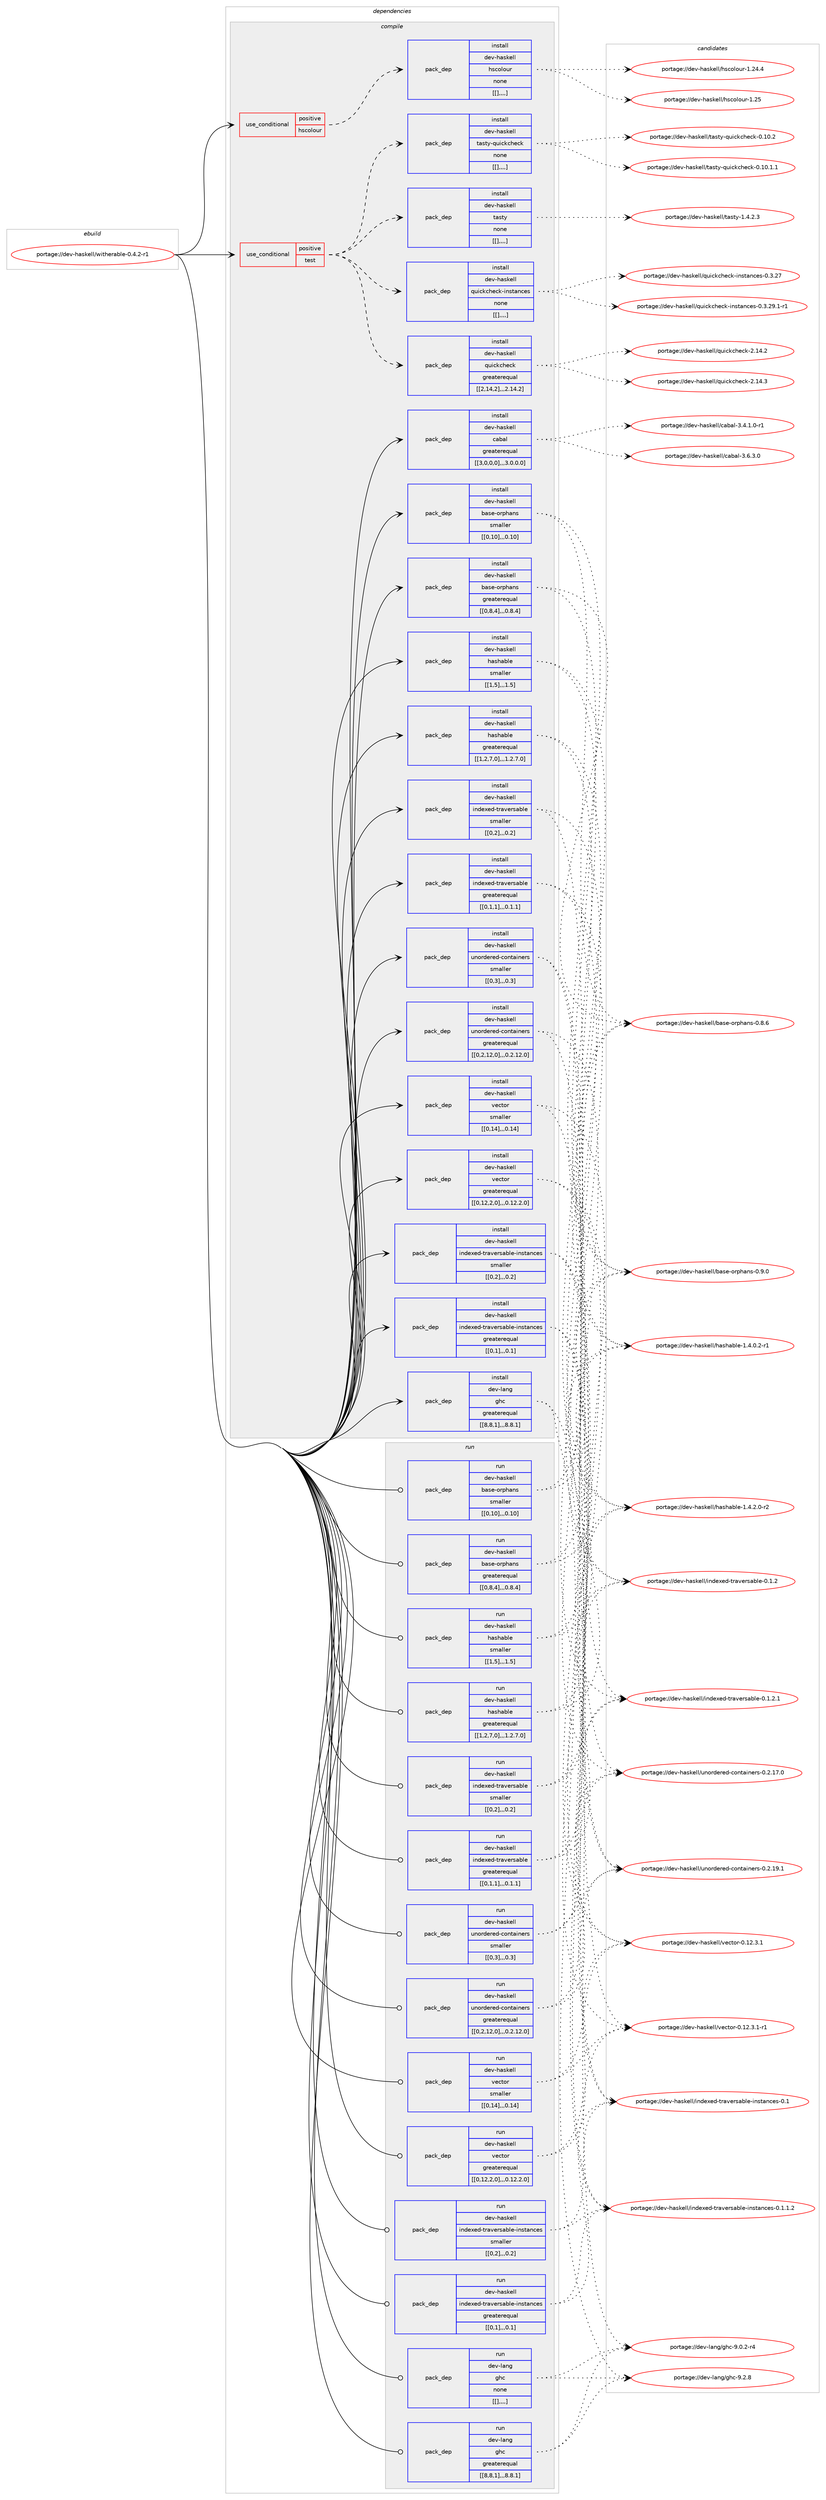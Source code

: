 digraph prolog {

# *************
# Graph options
# *************

newrank=true;
concentrate=true;
compound=true;
graph [rankdir=LR,fontname=Helvetica,fontsize=10,ranksep=1.5];#, ranksep=2.5, nodesep=0.2];
edge  [arrowhead=vee];
node  [fontname=Helvetica,fontsize=10];

# **********
# The ebuild
# **********

subgraph cluster_leftcol {
color=gray;
label=<<i>ebuild</i>>;
id [label="portage://dev-haskell/witherable-0.4.2-r1", color=red, width=4, href="../dev-haskell/witherable-0.4.2-r1.svg"];
}

# ****************
# The dependencies
# ****************

subgraph cluster_midcol {
color=gray;
label=<<i>dependencies</i>>;
subgraph cluster_compile {
fillcolor="#eeeeee";
style=filled;
label=<<i>compile</i>>;
subgraph cond21719 {
dependency91662 [label=<<TABLE BORDER="0" CELLBORDER="1" CELLSPACING="0" CELLPADDING="4"><TR><TD ROWSPAN="3" CELLPADDING="10">use_conditional</TD></TR><TR><TD>positive</TD></TR><TR><TD>hscolour</TD></TR></TABLE>>, shape=none, color=red];
subgraph pack68895 {
dependency91663 [label=<<TABLE BORDER="0" CELLBORDER="1" CELLSPACING="0" CELLPADDING="4" WIDTH="220"><TR><TD ROWSPAN="6" CELLPADDING="30">pack_dep</TD></TR><TR><TD WIDTH="110">install</TD></TR><TR><TD>dev-haskell</TD></TR><TR><TD>hscolour</TD></TR><TR><TD>none</TD></TR><TR><TD>[[],,,,]</TD></TR></TABLE>>, shape=none, color=blue];
}
dependency91662:e -> dependency91663:w [weight=20,style="dashed",arrowhead="vee"];
}
id:e -> dependency91662:w [weight=20,style="solid",arrowhead="vee"];
subgraph cond21720 {
dependency91664 [label=<<TABLE BORDER="0" CELLBORDER="1" CELLSPACING="0" CELLPADDING="4"><TR><TD ROWSPAN="3" CELLPADDING="10">use_conditional</TD></TR><TR><TD>positive</TD></TR><TR><TD>test</TD></TR></TABLE>>, shape=none, color=red];
subgraph pack68896 {
dependency91665 [label=<<TABLE BORDER="0" CELLBORDER="1" CELLSPACING="0" CELLPADDING="4" WIDTH="220"><TR><TD ROWSPAN="6" CELLPADDING="30">pack_dep</TD></TR><TR><TD WIDTH="110">install</TD></TR><TR><TD>dev-haskell</TD></TR><TR><TD>quickcheck</TD></TR><TR><TD>greaterequal</TD></TR><TR><TD>[[2,14,2],,,2.14.2]</TD></TR></TABLE>>, shape=none, color=blue];
}
dependency91664:e -> dependency91665:w [weight=20,style="dashed",arrowhead="vee"];
subgraph pack68897 {
dependency91666 [label=<<TABLE BORDER="0" CELLBORDER="1" CELLSPACING="0" CELLPADDING="4" WIDTH="220"><TR><TD ROWSPAN="6" CELLPADDING="30">pack_dep</TD></TR><TR><TD WIDTH="110">install</TD></TR><TR><TD>dev-haskell</TD></TR><TR><TD>quickcheck-instances</TD></TR><TR><TD>none</TD></TR><TR><TD>[[],,,,]</TD></TR></TABLE>>, shape=none, color=blue];
}
dependency91664:e -> dependency91666:w [weight=20,style="dashed",arrowhead="vee"];
subgraph pack68898 {
dependency91667 [label=<<TABLE BORDER="0" CELLBORDER="1" CELLSPACING="0" CELLPADDING="4" WIDTH="220"><TR><TD ROWSPAN="6" CELLPADDING="30">pack_dep</TD></TR><TR><TD WIDTH="110">install</TD></TR><TR><TD>dev-haskell</TD></TR><TR><TD>tasty</TD></TR><TR><TD>none</TD></TR><TR><TD>[[],,,,]</TD></TR></TABLE>>, shape=none, color=blue];
}
dependency91664:e -> dependency91667:w [weight=20,style="dashed",arrowhead="vee"];
subgraph pack68899 {
dependency91668 [label=<<TABLE BORDER="0" CELLBORDER="1" CELLSPACING="0" CELLPADDING="4" WIDTH="220"><TR><TD ROWSPAN="6" CELLPADDING="30">pack_dep</TD></TR><TR><TD WIDTH="110">install</TD></TR><TR><TD>dev-haskell</TD></TR><TR><TD>tasty-quickcheck</TD></TR><TR><TD>none</TD></TR><TR><TD>[[],,,,]</TD></TR></TABLE>>, shape=none, color=blue];
}
dependency91664:e -> dependency91668:w [weight=20,style="dashed",arrowhead="vee"];
}
id:e -> dependency91664:w [weight=20,style="solid",arrowhead="vee"];
subgraph pack68900 {
dependency91669 [label=<<TABLE BORDER="0" CELLBORDER="1" CELLSPACING="0" CELLPADDING="4" WIDTH="220"><TR><TD ROWSPAN="6" CELLPADDING="30">pack_dep</TD></TR><TR><TD WIDTH="110">install</TD></TR><TR><TD>dev-haskell</TD></TR><TR><TD>base-orphans</TD></TR><TR><TD>greaterequal</TD></TR><TR><TD>[[0,8,4],,,0.8.4]</TD></TR></TABLE>>, shape=none, color=blue];
}
id:e -> dependency91669:w [weight=20,style="solid",arrowhead="vee"];
subgraph pack68901 {
dependency91670 [label=<<TABLE BORDER="0" CELLBORDER="1" CELLSPACING="0" CELLPADDING="4" WIDTH="220"><TR><TD ROWSPAN="6" CELLPADDING="30">pack_dep</TD></TR><TR><TD WIDTH="110">install</TD></TR><TR><TD>dev-haskell</TD></TR><TR><TD>base-orphans</TD></TR><TR><TD>smaller</TD></TR><TR><TD>[[0,10],,,0.10]</TD></TR></TABLE>>, shape=none, color=blue];
}
id:e -> dependency91670:w [weight=20,style="solid",arrowhead="vee"];
subgraph pack68902 {
dependency91671 [label=<<TABLE BORDER="0" CELLBORDER="1" CELLSPACING="0" CELLPADDING="4" WIDTH="220"><TR><TD ROWSPAN="6" CELLPADDING="30">pack_dep</TD></TR><TR><TD WIDTH="110">install</TD></TR><TR><TD>dev-haskell</TD></TR><TR><TD>cabal</TD></TR><TR><TD>greaterequal</TD></TR><TR><TD>[[3,0,0,0],,,3.0.0.0]</TD></TR></TABLE>>, shape=none, color=blue];
}
id:e -> dependency91671:w [weight=20,style="solid",arrowhead="vee"];
subgraph pack68903 {
dependency91672 [label=<<TABLE BORDER="0" CELLBORDER="1" CELLSPACING="0" CELLPADDING="4" WIDTH="220"><TR><TD ROWSPAN="6" CELLPADDING="30">pack_dep</TD></TR><TR><TD WIDTH="110">install</TD></TR><TR><TD>dev-haskell</TD></TR><TR><TD>hashable</TD></TR><TR><TD>greaterequal</TD></TR><TR><TD>[[1,2,7,0],,,1.2.7.0]</TD></TR></TABLE>>, shape=none, color=blue];
}
id:e -> dependency91672:w [weight=20,style="solid",arrowhead="vee"];
subgraph pack68904 {
dependency91673 [label=<<TABLE BORDER="0" CELLBORDER="1" CELLSPACING="0" CELLPADDING="4" WIDTH="220"><TR><TD ROWSPAN="6" CELLPADDING="30">pack_dep</TD></TR><TR><TD WIDTH="110">install</TD></TR><TR><TD>dev-haskell</TD></TR><TR><TD>hashable</TD></TR><TR><TD>smaller</TD></TR><TR><TD>[[1,5],,,1.5]</TD></TR></TABLE>>, shape=none, color=blue];
}
id:e -> dependency91673:w [weight=20,style="solid",arrowhead="vee"];
subgraph pack68905 {
dependency91674 [label=<<TABLE BORDER="0" CELLBORDER="1" CELLSPACING="0" CELLPADDING="4" WIDTH="220"><TR><TD ROWSPAN="6" CELLPADDING="30">pack_dep</TD></TR><TR><TD WIDTH="110">install</TD></TR><TR><TD>dev-haskell</TD></TR><TR><TD>indexed-traversable</TD></TR><TR><TD>greaterequal</TD></TR><TR><TD>[[0,1,1],,,0.1.1]</TD></TR></TABLE>>, shape=none, color=blue];
}
id:e -> dependency91674:w [weight=20,style="solid",arrowhead="vee"];
subgraph pack68906 {
dependency91675 [label=<<TABLE BORDER="0" CELLBORDER="1" CELLSPACING="0" CELLPADDING="4" WIDTH="220"><TR><TD ROWSPAN="6" CELLPADDING="30">pack_dep</TD></TR><TR><TD WIDTH="110">install</TD></TR><TR><TD>dev-haskell</TD></TR><TR><TD>indexed-traversable</TD></TR><TR><TD>smaller</TD></TR><TR><TD>[[0,2],,,0.2]</TD></TR></TABLE>>, shape=none, color=blue];
}
id:e -> dependency91675:w [weight=20,style="solid",arrowhead="vee"];
subgraph pack68907 {
dependency91676 [label=<<TABLE BORDER="0" CELLBORDER="1" CELLSPACING="0" CELLPADDING="4" WIDTH="220"><TR><TD ROWSPAN="6" CELLPADDING="30">pack_dep</TD></TR><TR><TD WIDTH="110">install</TD></TR><TR><TD>dev-haskell</TD></TR><TR><TD>indexed-traversable-instances</TD></TR><TR><TD>greaterequal</TD></TR><TR><TD>[[0,1],,,0.1]</TD></TR></TABLE>>, shape=none, color=blue];
}
id:e -> dependency91676:w [weight=20,style="solid",arrowhead="vee"];
subgraph pack68908 {
dependency91677 [label=<<TABLE BORDER="0" CELLBORDER="1" CELLSPACING="0" CELLPADDING="4" WIDTH="220"><TR><TD ROWSPAN="6" CELLPADDING="30">pack_dep</TD></TR><TR><TD WIDTH="110">install</TD></TR><TR><TD>dev-haskell</TD></TR><TR><TD>indexed-traversable-instances</TD></TR><TR><TD>smaller</TD></TR><TR><TD>[[0,2],,,0.2]</TD></TR></TABLE>>, shape=none, color=blue];
}
id:e -> dependency91677:w [weight=20,style="solid",arrowhead="vee"];
subgraph pack68909 {
dependency91678 [label=<<TABLE BORDER="0" CELLBORDER="1" CELLSPACING="0" CELLPADDING="4" WIDTH="220"><TR><TD ROWSPAN="6" CELLPADDING="30">pack_dep</TD></TR><TR><TD WIDTH="110">install</TD></TR><TR><TD>dev-haskell</TD></TR><TR><TD>unordered-containers</TD></TR><TR><TD>greaterequal</TD></TR><TR><TD>[[0,2,12,0],,,0.2.12.0]</TD></TR></TABLE>>, shape=none, color=blue];
}
id:e -> dependency91678:w [weight=20,style="solid",arrowhead="vee"];
subgraph pack68910 {
dependency91679 [label=<<TABLE BORDER="0" CELLBORDER="1" CELLSPACING="0" CELLPADDING="4" WIDTH="220"><TR><TD ROWSPAN="6" CELLPADDING="30">pack_dep</TD></TR><TR><TD WIDTH="110">install</TD></TR><TR><TD>dev-haskell</TD></TR><TR><TD>unordered-containers</TD></TR><TR><TD>smaller</TD></TR><TR><TD>[[0,3],,,0.3]</TD></TR></TABLE>>, shape=none, color=blue];
}
id:e -> dependency91679:w [weight=20,style="solid",arrowhead="vee"];
subgraph pack68911 {
dependency91680 [label=<<TABLE BORDER="0" CELLBORDER="1" CELLSPACING="0" CELLPADDING="4" WIDTH="220"><TR><TD ROWSPAN="6" CELLPADDING="30">pack_dep</TD></TR><TR><TD WIDTH="110">install</TD></TR><TR><TD>dev-haskell</TD></TR><TR><TD>vector</TD></TR><TR><TD>greaterequal</TD></TR><TR><TD>[[0,12,2,0],,,0.12.2.0]</TD></TR></TABLE>>, shape=none, color=blue];
}
id:e -> dependency91680:w [weight=20,style="solid",arrowhead="vee"];
subgraph pack68912 {
dependency91681 [label=<<TABLE BORDER="0" CELLBORDER="1" CELLSPACING="0" CELLPADDING="4" WIDTH="220"><TR><TD ROWSPAN="6" CELLPADDING="30">pack_dep</TD></TR><TR><TD WIDTH="110">install</TD></TR><TR><TD>dev-haskell</TD></TR><TR><TD>vector</TD></TR><TR><TD>smaller</TD></TR><TR><TD>[[0,14],,,0.14]</TD></TR></TABLE>>, shape=none, color=blue];
}
id:e -> dependency91681:w [weight=20,style="solid",arrowhead="vee"];
subgraph pack68913 {
dependency91682 [label=<<TABLE BORDER="0" CELLBORDER="1" CELLSPACING="0" CELLPADDING="4" WIDTH="220"><TR><TD ROWSPAN="6" CELLPADDING="30">pack_dep</TD></TR><TR><TD WIDTH="110">install</TD></TR><TR><TD>dev-lang</TD></TR><TR><TD>ghc</TD></TR><TR><TD>greaterequal</TD></TR><TR><TD>[[8,8,1],,,8.8.1]</TD></TR></TABLE>>, shape=none, color=blue];
}
id:e -> dependency91682:w [weight=20,style="solid",arrowhead="vee"];
}
subgraph cluster_compileandrun {
fillcolor="#eeeeee";
style=filled;
label=<<i>compile and run</i>>;
}
subgraph cluster_run {
fillcolor="#eeeeee";
style=filled;
label=<<i>run</i>>;
subgraph pack68914 {
dependency91683 [label=<<TABLE BORDER="0" CELLBORDER="1" CELLSPACING="0" CELLPADDING="4" WIDTH="220"><TR><TD ROWSPAN="6" CELLPADDING="30">pack_dep</TD></TR><TR><TD WIDTH="110">run</TD></TR><TR><TD>dev-haskell</TD></TR><TR><TD>base-orphans</TD></TR><TR><TD>greaterequal</TD></TR><TR><TD>[[0,8,4],,,0.8.4]</TD></TR></TABLE>>, shape=none, color=blue];
}
id:e -> dependency91683:w [weight=20,style="solid",arrowhead="odot"];
subgraph pack68915 {
dependency91684 [label=<<TABLE BORDER="0" CELLBORDER="1" CELLSPACING="0" CELLPADDING="4" WIDTH="220"><TR><TD ROWSPAN="6" CELLPADDING="30">pack_dep</TD></TR><TR><TD WIDTH="110">run</TD></TR><TR><TD>dev-haskell</TD></TR><TR><TD>base-orphans</TD></TR><TR><TD>smaller</TD></TR><TR><TD>[[0,10],,,0.10]</TD></TR></TABLE>>, shape=none, color=blue];
}
id:e -> dependency91684:w [weight=20,style="solid",arrowhead="odot"];
subgraph pack68916 {
dependency91685 [label=<<TABLE BORDER="0" CELLBORDER="1" CELLSPACING="0" CELLPADDING="4" WIDTH="220"><TR><TD ROWSPAN="6" CELLPADDING="30">pack_dep</TD></TR><TR><TD WIDTH="110">run</TD></TR><TR><TD>dev-haskell</TD></TR><TR><TD>hashable</TD></TR><TR><TD>greaterequal</TD></TR><TR><TD>[[1,2,7,0],,,1.2.7.0]</TD></TR></TABLE>>, shape=none, color=blue];
}
id:e -> dependency91685:w [weight=20,style="solid",arrowhead="odot"];
subgraph pack68917 {
dependency91686 [label=<<TABLE BORDER="0" CELLBORDER="1" CELLSPACING="0" CELLPADDING="4" WIDTH="220"><TR><TD ROWSPAN="6" CELLPADDING="30">pack_dep</TD></TR><TR><TD WIDTH="110">run</TD></TR><TR><TD>dev-haskell</TD></TR><TR><TD>hashable</TD></TR><TR><TD>smaller</TD></TR><TR><TD>[[1,5],,,1.5]</TD></TR></TABLE>>, shape=none, color=blue];
}
id:e -> dependency91686:w [weight=20,style="solid",arrowhead="odot"];
subgraph pack68918 {
dependency91687 [label=<<TABLE BORDER="0" CELLBORDER="1" CELLSPACING="0" CELLPADDING="4" WIDTH="220"><TR><TD ROWSPAN="6" CELLPADDING="30">pack_dep</TD></TR><TR><TD WIDTH="110">run</TD></TR><TR><TD>dev-haskell</TD></TR><TR><TD>indexed-traversable</TD></TR><TR><TD>greaterequal</TD></TR><TR><TD>[[0,1,1],,,0.1.1]</TD></TR></TABLE>>, shape=none, color=blue];
}
id:e -> dependency91687:w [weight=20,style="solid",arrowhead="odot"];
subgraph pack68919 {
dependency91688 [label=<<TABLE BORDER="0" CELLBORDER="1" CELLSPACING="0" CELLPADDING="4" WIDTH="220"><TR><TD ROWSPAN="6" CELLPADDING="30">pack_dep</TD></TR><TR><TD WIDTH="110">run</TD></TR><TR><TD>dev-haskell</TD></TR><TR><TD>indexed-traversable</TD></TR><TR><TD>smaller</TD></TR><TR><TD>[[0,2],,,0.2]</TD></TR></TABLE>>, shape=none, color=blue];
}
id:e -> dependency91688:w [weight=20,style="solid",arrowhead="odot"];
subgraph pack68920 {
dependency91689 [label=<<TABLE BORDER="0" CELLBORDER="1" CELLSPACING="0" CELLPADDING="4" WIDTH="220"><TR><TD ROWSPAN="6" CELLPADDING="30">pack_dep</TD></TR><TR><TD WIDTH="110">run</TD></TR><TR><TD>dev-haskell</TD></TR><TR><TD>indexed-traversable-instances</TD></TR><TR><TD>greaterequal</TD></TR><TR><TD>[[0,1],,,0.1]</TD></TR></TABLE>>, shape=none, color=blue];
}
id:e -> dependency91689:w [weight=20,style="solid",arrowhead="odot"];
subgraph pack68921 {
dependency91690 [label=<<TABLE BORDER="0" CELLBORDER="1" CELLSPACING="0" CELLPADDING="4" WIDTH="220"><TR><TD ROWSPAN="6" CELLPADDING="30">pack_dep</TD></TR><TR><TD WIDTH="110">run</TD></TR><TR><TD>dev-haskell</TD></TR><TR><TD>indexed-traversable-instances</TD></TR><TR><TD>smaller</TD></TR><TR><TD>[[0,2],,,0.2]</TD></TR></TABLE>>, shape=none, color=blue];
}
id:e -> dependency91690:w [weight=20,style="solid",arrowhead="odot"];
subgraph pack68922 {
dependency91691 [label=<<TABLE BORDER="0" CELLBORDER="1" CELLSPACING="0" CELLPADDING="4" WIDTH="220"><TR><TD ROWSPAN="6" CELLPADDING="30">pack_dep</TD></TR><TR><TD WIDTH="110">run</TD></TR><TR><TD>dev-haskell</TD></TR><TR><TD>unordered-containers</TD></TR><TR><TD>greaterequal</TD></TR><TR><TD>[[0,2,12,0],,,0.2.12.0]</TD></TR></TABLE>>, shape=none, color=blue];
}
id:e -> dependency91691:w [weight=20,style="solid",arrowhead="odot"];
subgraph pack68923 {
dependency91692 [label=<<TABLE BORDER="0" CELLBORDER="1" CELLSPACING="0" CELLPADDING="4" WIDTH="220"><TR><TD ROWSPAN="6" CELLPADDING="30">pack_dep</TD></TR><TR><TD WIDTH="110">run</TD></TR><TR><TD>dev-haskell</TD></TR><TR><TD>unordered-containers</TD></TR><TR><TD>smaller</TD></TR><TR><TD>[[0,3],,,0.3]</TD></TR></TABLE>>, shape=none, color=blue];
}
id:e -> dependency91692:w [weight=20,style="solid",arrowhead="odot"];
subgraph pack68924 {
dependency91693 [label=<<TABLE BORDER="0" CELLBORDER="1" CELLSPACING="0" CELLPADDING="4" WIDTH="220"><TR><TD ROWSPAN="6" CELLPADDING="30">pack_dep</TD></TR><TR><TD WIDTH="110">run</TD></TR><TR><TD>dev-haskell</TD></TR><TR><TD>vector</TD></TR><TR><TD>greaterequal</TD></TR><TR><TD>[[0,12,2,0],,,0.12.2.0]</TD></TR></TABLE>>, shape=none, color=blue];
}
id:e -> dependency91693:w [weight=20,style="solid",arrowhead="odot"];
subgraph pack68925 {
dependency91694 [label=<<TABLE BORDER="0" CELLBORDER="1" CELLSPACING="0" CELLPADDING="4" WIDTH="220"><TR><TD ROWSPAN="6" CELLPADDING="30">pack_dep</TD></TR><TR><TD WIDTH="110">run</TD></TR><TR><TD>dev-haskell</TD></TR><TR><TD>vector</TD></TR><TR><TD>smaller</TD></TR><TR><TD>[[0,14],,,0.14]</TD></TR></TABLE>>, shape=none, color=blue];
}
id:e -> dependency91694:w [weight=20,style="solid",arrowhead="odot"];
subgraph pack68926 {
dependency91695 [label=<<TABLE BORDER="0" CELLBORDER="1" CELLSPACING="0" CELLPADDING="4" WIDTH="220"><TR><TD ROWSPAN="6" CELLPADDING="30">pack_dep</TD></TR><TR><TD WIDTH="110">run</TD></TR><TR><TD>dev-lang</TD></TR><TR><TD>ghc</TD></TR><TR><TD>greaterequal</TD></TR><TR><TD>[[8,8,1],,,8.8.1]</TD></TR></TABLE>>, shape=none, color=blue];
}
id:e -> dependency91695:w [weight=20,style="solid",arrowhead="odot"];
subgraph pack68927 {
dependency91696 [label=<<TABLE BORDER="0" CELLBORDER="1" CELLSPACING="0" CELLPADDING="4" WIDTH="220"><TR><TD ROWSPAN="6" CELLPADDING="30">pack_dep</TD></TR><TR><TD WIDTH="110">run</TD></TR><TR><TD>dev-lang</TD></TR><TR><TD>ghc</TD></TR><TR><TD>none</TD></TR><TR><TD>[[],,,,]</TD></TR></TABLE>>, shape=none, color=blue];
}
id:e -> dependency91696:w [weight=20,style="solid",arrowhead="odot"];
}
}

# **************
# The candidates
# **************

subgraph cluster_choices {
rank=same;
color=gray;
label=<<i>candidates</i>>;

subgraph choice68895 {
color=black;
nodesep=1;
choice100101118451049711510710110810847104115991111081111171144549465053 [label="portage://dev-haskell/hscolour-1.25", color=red, width=4,href="../dev-haskell/hscolour-1.25.svg"];
choice1001011184510497115107101108108471041159911110811111711445494650524652 [label="portage://dev-haskell/hscolour-1.24.4", color=red, width=4,href="../dev-haskell/hscolour-1.24.4.svg"];
dependency91663:e -> choice100101118451049711510710110810847104115991111081111171144549465053:w [style=dotted,weight="100"];
dependency91663:e -> choice1001011184510497115107101108108471041159911110811111711445494650524652:w [style=dotted,weight="100"];
}
subgraph choice68896 {
color=black;
nodesep=1;
choice10010111845104971151071011081084711311710599107991041019910745504649524651 [label="portage://dev-haskell/quickcheck-2.14.3", color=red, width=4,href="../dev-haskell/quickcheck-2.14.3.svg"];
choice10010111845104971151071011081084711311710599107991041019910745504649524650 [label="portage://dev-haskell/quickcheck-2.14.2", color=red, width=4,href="../dev-haskell/quickcheck-2.14.2.svg"];
dependency91665:e -> choice10010111845104971151071011081084711311710599107991041019910745504649524651:w [style=dotted,weight="100"];
dependency91665:e -> choice10010111845104971151071011081084711311710599107991041019910745504649524650:w [style=dotted,weight="100"];
}
subgraph choice68897 {
color=black;
nodesep=1;
choice1001011184510497115107101108108471131171059910799104101991074510511011511697110991011154548465146505746494511449 [label="portage://dev-haskell/quickcheck-instances-0.3.29.1-r1", color=red, width=4,href="../dev-haskell/quickcheck-instances-0.3.29.1-r1.svg"];
choice10010111845104971151071011081084711311710599107991041019910745105110115116971109910111545484651465055 [label="portage://dev-haskell/quickcheck-instances-0.3.27", color=red, width=4,href="../dev-haskell/quickcheck-instances-0.3.27.svg"];
dependency91666:e -> choice1001011184510497115107101108108471131171059910799104101991074510511011511697110991011154548465146505746494511449:w [style=dotted,weight="100"];
dependency91666:e -> choice10010111845104971151071011081084711311710599107991041019910745105110115116971109910111545484651465055:w [style=dotted,weight="100"];
}
subgraph choice68898 {
color=black;
nodesep=1;
choice100101118451049711510710110810847116971151161214549465246504651 [label="portage://dev-haskell/tasty-1.4.2.3", color=red, width=4,href="../dev-haskell/tasty-1.4.2.3.svg"];
dependency91667:e -> choice100101118451049711510710110810847116971151161214549465246504651:w [style=dotted,weight="100"];
}
subgraph choice68899 {
color=black;
nodesep=1;
choice100101118451049711510710110810847116971151161214511311710599107991041019910745484649484650 [label="portage://dev-haskell/tasty-quickcheck-0.10.2", color=red, width=4,href="../dev-haskell/tasty-quickcheck-0.10.2.svg"];
choice1001011184510497115107101108108471169711511612145113117105991079910410199107454846494846494649 [label="portage://dev-haskell/tasty-quickcheck-0.10.1.1", color=red, width=4,href="../dev-haskell/tasty-quickcheck-0.10.1.1.svg"];
dependency91668:e -> choice100101118451049711510710110810847116971151161214511311710599107991041019910745484649484650:w [style=dotted,weight="100"];
dependency91668:e -> choice1001011184510497115107101108108471169711511612145113117105991079910410199107454846494846494649:w [style=dotted,weight="100"];
}
subgraph choice68900 {
color=black;
nodesep=1;
choice10010111845104971151071011081084798971151014511111411210497110115454846574648 [label="portage://dev-haskell/base-orphans-0.9.0", color=red, width=4,href="../dev-haskell/base-orphans-0.9.0.svg"];
choice10010111845104971151071011081084798971151014511111411210497110115454846564654 [label="portage://dev-haskell/base-orphans-0.8.6", color=red, width=4,href="../dev-haskell/base-orphans-0.8.6.svg"];
dependency91669:e -> choice10010111845104971151071011081084798971151014511111411210497110115454846574648:w [style=dotted,weight="100"];
dependency91669:e -> choice10010111845104971151071011081084798971151014511111411210497110115454846564654:w [style=dotted,weight="100"];
}
subgraph choice68901 {
color=black;
nodesep=1;
choice10010111845104971151071011081084798971151014511111411210497110115454846574648 [label="portage://dev-haskell/base-orphans-0.9.0", color=red, width=4,href="../dev-haskell/base-orphans-0.9.0.svg"];
choice10010111845104971151071011081084798971151014511111411210497110115454846564654 [label="portage://dev-haskell/base-orphans-0.8.6", color=red, width=4,href="../dev-haskell/base-orphans-0.8.6.svg"];
dependency91670:e -> choice10010111845104971151071011081084798971151014511111411210497110115454846574648:w [style=dotted,weight="100"];
dependency91670:e -> choice10010111845104971151071011081084798971151014511111411210497110115454846564654:w [style=dotted,weight="100"];
}
subgraph choice68902 {
color=black;
nodesep=1;
choice100101118451049711510710110810847999798971084551465446514648 [label="portage://dev-haskell/cabal-3.6.3.0", color=red, width=4,href="../dev-haskell/cabal-3.6.3.0.svg"];
choice1001011184510497115107101108108479997989710845514652464946484511449 [label="portage://dev-haskell/cabal-3.4.1.0-r1", color=red, width=4,href="../dev-haskell/cabal-3.4.1.0-r1.svg"];
dependency91671:e -> choice100101118451049711510710110810847999798971084551465446514648:w [style=dotted,weight="100"];
dependency91671:e -> choice1001011184510497115107101108108479997989710845514652464946484511449:w [style=dotted,weight="100"];
}
subgraph choice68903 {
color=black;
nodesep=1;
choice10010111845104971151071011081084710497115104979810810145494652465046484511450 [label="portage://dev-haskell/hashable-1.4.2.0-r2", color=red, width=4,href="../dev-haskell/hashable-1.4.2.0-r2.svg"];
choice10010111845104971151071011081084710497115104979810810145494652464846504511449 [label="portage://dev-haskell/hashable-1.4.0.2-r1", color=red, width=4,href="../dev-haskell/hashable-1.4.0.2-r1.svg"];
dependency91672:e -> choice10010111845104971151071011081084710497115104979810810145494652465046484511450:w [style=dotted,weight="100"];
dependency91672:e -> choice10010111845104971151071011081084710497115104979810810145494652464846504511449:w [style=dotted,weight="100"];
}
subgraph choice68904 {
color=black;
nodesep=1;
choice10010111845104971151071011081084710497115104979810810145494652465046484511450 [label="portage://dev-haskell/hashable-1.4.2.0-r2", color=red, width=4,href="../dev-haskell/hashable-1.4.2.0-r2.svg"];
choice10010111845104971151071011081084710497115104979810810145494652464846504511449 [label="portage://dev-haskell/hashable-1.4.0.2-r1", color=red, width=4,href="../dev-haskell/hashable-1.4.0.2-r1.svg"];
dependency91673:e -> choice10010111845104971151071011081084710497115104979810810145494652465046484511450:w [style=dotted,weight="100"];
dependency91673:e -> choice10010111845104971151071011081084710497115104979810810145494652464846504511449:w [style=dotted,weight="100"];
}
subgraph choice68905 {
color=black;
nodesep=1;
choice100101118451049711510710110810847105110100101120101100451161149711810111411597981081014548464946504649 [label="portage://dev-haskell/indexed-traversable-0.1.2.1", color=red, width=4,href="../dev-haskell/indexed-traversable-0.1.2.1.svg"];
choice10010111845104971151071011081084710511010010112010110045116114971181011141159798108101454846494650 [label="portage://dev-haskell/indexed-traversable-0.1.2", color=red, width=4,href="../dev-haskell/indexed-traversable-0.1.2.svg"];
dependency91674:e -> choice100101118451049711510710110810847105110100101120101100451161149711810111411597981081014548464946504649:w [style=dotted,weight="100"];
dependency91674:e -> choice10010111845104971151071011081084710511010010112010110045116114971181011141159798108101454846494650:w [style=dotted,weight="100"];
}
subgraph choice68906 {
color=black;
nodesep=1;
choice100101118451049711510710110810847105110100101120101100451161149711810111411597981081014548464946504649 [label="portage://dev-haskell/indexed-traversable-0.1.2.1", color=red, width=4,href="../dev-haskell/indexed-traversable-0.1.2.1.svg"];
choice10010111845104971151071011081084710511010010112010110045116114971181011141159798108101454846494650 [label="portage://dev-haskell/indexed-traversable-0.1.2", color=red, width=4,href="../dev-haskell/indexed-traversable-0.1.2.svg"];
dependency91675:e -> choice100101118451049711510710110810847105110100101120101100451161149711810111411597981081014548464946504649:w [style=dotted,weight="100"];
dependency91675:e -> choice10010111845104971151071011081084710511010010112010110045116114971181011141159798108101454846494650:w [style=dotted,weight="100"];
}
subgraph choice68907 {
color=black;
nodesep=1;
choice100101118451049711510710110810847105110100101120101100451161149711810111411597981081014510511011511697110991011154548464946494650 [label="portage://dev-haskell/indexed-traversable-instances-0.1.1.2", color=red, width=4,href="../dev-haskell/indexed-traversable-instances-0.1.1.2.svg"];
choice1001011184510497115107101108108471051101001011201011004511611497118101114115979810810145105110115116971109910111545484649 [label="portage://dev-haskell/indexed-traversable-instances-0.1", color=red, width=4,href="../dev-haskell/indexed-traversable-instances-0.1.svg"];
dependency91676:e -> choice100101118451049711510710110810847105110100101120101100451161149711810111411597981081014510511011511697110991011154548464946494650:w [style=dotted,weight="100"];
dependency91676:e -> choice1001011184510497115107101108108471051101001011201011004511611497118101114115979810810145105110115116971109910111545484649:w [style=dotted,weight="100"];
}
subgraph choice68908 {
color=black;
nodesep=1;
choice100101118451049711510710110810847105110100101120101100451161149711810111411597981081014510511011511697110991011154548464946494650 [label="portage://dev-haskell/indexed-traversable-instances-0.1.1.2", color=red, width=4,href="../dev-haskell/indexed-traversable-instances-0.1.1.2.svg"];
choice1001011184510497115107101108108471051101001011201011004511611497118101114115979810810145105110115116971109910111545484649 [label="portage://dev-haskell/indexed-traversable-instances-0.1", color=red, width=4,href="../dev-haskell/indexed-traversable-instances-0.1.svg"];
dependency91677:e -> choice100101118451049711510710110810847105110100101120101100451161149711810111411597981081014510511011511697110991011154548464946494650:w [style=dotted,weight="100"];
dependency91677:e -> choice1001011184510497115107101108108471051101001011201011004511611497118101114115979810810145105110115116971109910111545484649:w [style=dotted,weight="100"];
}
subgraph choice68909 {
color=black;
nodesep=1;
choice100101118451049711510710110810847117110111114100101114101100459911111011697105110101114115454846504649574649 [label="portage://dev-haskell/unordered-containers-0.2.19.1", color=red, width=4,href="../dev-haskell/unordered-containers-0.2.19.1.svg"];
choice100101118451049711510710110810847117110111114100101114101100459911111011697105110101114115454846504649554648 [label="portage://dev-haskell/unordered-containers-0.2.17.0", color=red, width=4,href="../dev-haskell/unordered-containers-0.2.17.0.svg"];
dependency91678:e -> choice100101118451049711510710110810847117110111114100101114101100459911111011697105110101114115454846504649574649:w [style=dotted,weight="100"];
dependency91678:e -> choice100101118451049711510710110810847117110111114100101114101100459911111011697105110101114115454846504649554648:w [style=dotted,weight="100"];
}
subgraph choice68910 {
color=black;
nodesep=1;
choice100101118451049711510710110810847117110111114100101114101100459911111011697105110101114115454846504649574649 [label="portage://dev-haskell/unordered-containers-0.2.19.1", color=red, width=4,href="../dev-haskell/unordered-containers-0.2.19.1.svg"];
choice100101118451049711510710110810847117110111114100101114101100459911111011697105110101114115454846504649554648 [label="portage://dev-haskell/unordered-containers-0.2.17.0", color=red, width=4,href="../dev-haskell/unordered-containers-0.2.17.0.svg"];
dependency91679:e -> choice100101118451049711510710110810847117110111114100101114101100459911111011697105110101114115454846504649574649:w [style=dotted,weight="100"];
dependency91679:e -> choice100101118451049711510710110810847117110111114100101114101100459911111011697105110101114115454846504649554648:w [style=dotted,weight="100"];
}
subgraph choice68911 {
color=black;
nodesep=1;
choice100101118451049711510710110810847118101991161111144548464950465146494511449 [label="portage://dev-haskell/vector-0.12.3.1-r1", color=red, width=4,href="../dev-haskell/vector-0.12.3.1-r1.svg"];
choice10010111845104971151071011081084711810199116111114454846495046514649 [label="portage://dev-haskell/vector-0.12.3.1", color=red, width=4,href="../dev-haskell/vector-0.12.3.1.svg"];
dependency91680:e -> choice100101118451049711510710110810847118101991161111144548464950465146494511449:w [style=dotted,weight="100"];
dependency91680:e -> choice10010111845104971151071011081084711810199116111114454846495046514649:w [style=dotted,weight="100"];
}
subgraph choice68912 {
color=black;
nodesep=1;
choice100101118451049711510710110810847118101991161111144548464950465146494511449 [label="portage://dev-haskell/vector-0.12.3.1-r1", color=red, width=4,href="../dev-haskell/vector-0.12.3.1-r1.svg"];
choice10010111845104971151071011081084711810199116111114454846495046514649 [label="portage://dev-haskell/vector-0.12.3.1", color=red, width=4,href="../dev-haskell/vector-0.12.3.1.svg"];
dependency91681:e -> choice100101118451049711510710110810847118101991161111144548464950465146494511449:w [style=dotted,weight="100"];
dependency91681:e -> choice10010111845104971151071011081084711810199116111114454846495046514649:w [style=dotted,weight="100"];
}
subgraph choice68913 {
color=black;
nodesep=1;
choice10010111845108971101034710310499455746504656 [label="portage://dev-lang/ghc-9.2.8", color=red, width=4,href="../dev-lang/ghc-9.2.8.svg"];
choice100101118451089711010347103104994557464846504511452 [label="portage://dev-lang/ghc-9.0.2-r4", color=red, width=4,href="../dev-lang/ghc-9.0.2-r4.svg"];
dependency91682:e -> choice10010111845108971101034710310499455746504656:w [style=dotted,weight="100"];
dependency91682:e -> choice100101118451089711010347103104994557464846504511452:w [style=dotted,weight="100"];
}
subgraph choice68914 {
color=black;
nodesep=1;
choice10010111845104971151071011081084798971151014511111411210497110115454846574648 [label="portage://dev-haskell/base-orphans-0.9.0", color=red, width=4,href="../dev-haskell/base-orphans-0.9.0.svg"];
choice10010111845104971151071011081084798971151014511111411210497110115454846564654 [label="portage://dev-haskell/base-orphans-0.8.6", color=red, width=4,href="../dev-haskell/base-orphans-0.8.6.svg"];
dependency91683:e -> choice10010111845104971151071011081084798971151014511111411210497110115454846574648:w [style=dotted,weight="100"];
dependency91683:e -> choice10010111845104971151071011081084798971151014511111411210497110115454846564654:w [style=dotted,weight="100"];
}
subgraph choice68915 {
color=black;
nodesep=1;
choice10010111845104971151071011081084798971151014511111411210497110115454846574648 [label="portage://dev-haskell/base-orphans-0.9.0", color=red, width=4,href="../dev-haskell/base-orphans-0.9.0.svg"];
choice10010111845104971151071011081084798971151014511111411210497110115454846564654 [label="portage://dev-haskell/base-orphans-0.8.6", color=red, width=4,href="../dev-haskell/base-orphans-0.8.6.svg"];
dependency91684:e -> choice10010111845104971151071011081084798971151014511111411210497110115454846574648:w [style=dotted,weight="100"];
dependency91684:e -> choice10010111845104971151071011081084798971151014511111411210497110115454846564654:w [style=dotted,weight="100"];
}
subgraph choice68916 {
color=black;
nodesep=1;
choice10010111845104971151071011081084710497115104979810810145494652465046484511450 [label="portage://dev-haskell/hashable-1.4.2.0-r2", color=red, width=4,href="../dev-haskell/hashable-1.4.2.0-r2.svg"];
choice10010111845104971151071011081084710497115104979810810145494652464846504511449 [label="portage://dev-haskell/hashable-1.4.0.2-r1", color=red, width=4,href="../dev-haskell/hashable-1.4.0.2-r1.svg"];
dependency91685:e -> choice10010111845104971151071011081084710497115104979810810145494652465046484511450:w [style=dotted,weight="100"];
dependency91685:e -> choice10010111845104971151071011081084710497115104979810810145494652464846504511449:w [style=dotted,weight="100"];
}
subgraph choice68917 {
color=black;
nodesep=1;
choice10010111845104971151071011081084710497115104979810810145494652465046484511450 [label="portage://dev-haskell/hashable-1.4.2.0-r2", color=red, width=4,href="../dev-haskell/hashable-1.4.2.0-r2.svg"];
choice10010111845104971151071011081084710497115104979810810145494652464846504511449 [label="portage://dev-haskell/hashable-1.4.0.2-r1", color=red, width=4,href="../dev-haskell/hashable-1.4.0.2-r1.svg"];
dependency91686:e -> choice10010111845104971151071011081084710497115104979810810145494652465046484511450:w [style=dotted,weight="100"];
dependency91686:e -> choice10010111845104971151071011081084710497115104979810810145494652464846504511449:w [style=dotted,weight="100"];
}
subgraph choice68918 {
color=black;
nodesep=1;
choice100101118451049711510710110810847105110100101120101100451161149711810111411597981081014548464946504649 [label="portage://dev-haskell/indexed-traversable-0.1.2.1", color=red, width=4,href="../dev-haskell/indexed-traversable-0.1.2.1.svg"];
choice10010111845104971151071011081084710511010010112010110045116114971181011141159798108101454846494650 [label="portage://dev-haskell/indexed-traversable-0.1.2", color=red, width=4,href="../dev-haskell/indexed-traversable-0.1.2.svg"];
dependency91687:e -> choice100101118451049711510710110810847105110100101120101100451161149711810111411597981081014548464946504649:w [style=dotted,weight="100"];
dependency91687:e -> choice10010111845104971151071011081084710511010010112010110045116114971181011141159798108101454846494650:w [style=dotted,weight="100"];
}
subgraph choice68919 {
color=black;
nodesep=1;
choice100101118451049711510710110810847105110100101120101100451161149711810111411597981081014548464946504649 [label="portage://dev-haskell/indexed-traversable-0.1.2.1", color=red, width=4,href="../dev-haskell/indexed-traversable-0.1.2.1.svg"];
choice10010111845104971151071011081084710511010010112010110045116114971181011141159798108101454846494650 [label="portage://dev-haskell/indexed-traversable-0.1.2", color=red, width=4,href="../dev-haskell/indexed-traversable-0.1.2.svg"];
dependency91688:e -> choice100101118451049711510710110810847105110100101120101100451161149711810111411597981081014548464946504649:w [style=dotted,weight="100"];
dependency91688:e -> choice10010111845104971151071011081084710511010010112010110045116114971181011141159798108101454846494650:w [style=dotted,weight="100"];
}
subgraph choice68920 {
color=black;
nodesep=1;
choice100101118451049711510710110810847105110100101120101100451161149711810111411597981081014510511011511697110991011154548464946494650 [label="portage://dev-haskell/indexed-traversable-instances-0.1.1.2", color=red, width=4,href="../dev-haskell/indexed-traversable-instances-0.1.1.2.svg"];
choice1001011184510497115107101108108471051101001011201011004511611497118101114115979810810145105110115116971109910111545484649 [label="portage://dev-haskell/indexed-traversable-instances-0.1", color=red, width=4,href="../dev-haskell/indexed-traversable-instances-0.1.svg"];
dependency91689:e -> choice100101118451049711510710110810847105110100101120101100451161149711810111411597981081014510511011511697110991011154548464946494650:w [style=dotted,weight="100"];
dependency91689:e -> choice1001011184510497115107101108108471051101001011201011004511611497118101114115979810810145105110115116971109910111545484649:w [style=dotted,weight="100"];
}
subgraph choice68921 {
color=black;
nodesep=1;
choice100101118451049711510710110810847105110100101120101100451161149711810111411597981081014510511011511697110991011154548464946494650 [label="portage://dev-haskell/indexed-traversable-instances-0.1.1.2", color=red, width=4,href="../dev-haskell/indexed-traversable-instances-0.1.1.2.svg"];
choice1001011184510497115107101108108471051101001011201011004511611497118101114115979810810145105110115116971109910111545484649 [label="portage://dev-haskell/indexed-traversable-instances-0.1", color=red, width=4,href="../dev-haskell/indexed-traversable-instances-0.1.svg"];
dependency91690:e -> choice100101118451049711510710110810847105110100101120101100451161149711810111411597981081014510511011511697110991011154548464946494650:w [style=dotted,weight="100"];
dependency91690:e -> choice1001011184510497115107101108108471051101001011201011004511611497118101114115979810810145105110115116971109910111545484649:w [style=dotted,weight="100"];
}
subgraph choice68922 {
color=black;
nodesep=1;
choice100101118451049711510710110810847117110111114100101114101100459911111011697105110101114115454846504649574649 [label="portage://dev-haskell/unordered-containers-0.2.19.1", color=red, width=4,href="../dev-haskell/unordered-containers-0.2.19.1.svg"];
choice100101118451049711510710110810847117110111114100101114101100459911111011697105110101114115454846504649554648 [label="portage://dev-haskell/unordered-containers-0.2.17.0", color=red, width=4,href="../dev-haskell/unordered-containers-0.2.17.0.svg"];
dependency91691:e -> choice100101118451049711510710110810847117110111114100101114101100459911111011697105110101114115454846504649574649:w [style=dotted,weight="100"];
dependency91691:e -> choice100101118451049711510710110810847117110111114100101114101100459911111011697105110101114115454846504649554648:w [style=dotted,weight="100"];
}
subgraph choice68923 {
color=black;
nodesep=1;
choice100101118451049711510710110810847117110111114100101114101100459911111011697105110101114115454846504649574649 [label="portage://dev-haskell/unordered-containers-0.2.19.1", color=red, width=4,href="../dev-haskell/unordered-containers-0.2.19.1.svg"];
choice100101118451049711510710110810847117110111114100101114101100459911111011697105110101114115454846504649554648 [label="portage://dev-haskell/unordered-containers-0.2.17.0", color=red, width=4,href="../dev-haskell/unordered-containers-0.2.17.0.svg"];
dependency91692:e -> choice100101118451049711510710110810847117110111114100101114101100459911111011697105110101114115454846504649574649:w [style=dotted,weight="100"];
dependency91692:e -> choice100101118451049711510710110810847117110111114100101114101100459911111011697105110101114115454846504649554648:w [style=dotted,weight="100"];
}
subgraph choice68924 {
color=black;
nodesep=1;
choice100101118451049711510710110810847118101991161111144548464950465146494511449 [label="portage://dev-haskell/vector-0.12.3.1-r1", color=red, width=4,href="../dev-haskell/vector-0.12.3.1-r1.svg"];
choice10010111845104971151071011081084711810199116111114454846495046514649 [label="portage://dev-haskell/vector-0.12.3.1", color=red, width=4,href="../dev-haskell/vector-0.12.3.1.svg"];
dependency91693:e -> choice100101118451049711510710110810847118101991161111144548464950465146494511449:w [style=dotted,weight="100"];
dependency91693:e -> choice10010111845104971151071011081084711810199116111114454846495046514649:w [style=dotted,weight="100"];
}
subgraph choice68925 {
color=black;
nodesep=1;
choice100101118451049711510710110810847118101991161111144548464950465146494511449 [label="portage://dev-haskell/vector-0.12.3.1-r1", color=red, width=4,href="../dev-haskell/vector-0.12.3.1-r1.svg"];
choice10010111845104971151071011081084711810199116111114454846495046514649 [label="portage://dev-haskell/vector-0.12.3.1", color=red, width=4,href="../dev-haskell/vector-0.12.3.1.svg"];
dependency91694:e -> choice100101118451049711510710110810847118101991161111144548464950465146494511449:w [style=dotted,weight="100"];
dependency91694:e -> choice10010111845104971151071011081084711810199116111114454846495046514649:w [style=dotted,weight="100"];
}
subgraph choice68926 {
color=black;
nodesep=1;
choice10010111845108971101034710310499455746504656 [label="portage://dev-lang/ghc-9.2.8", color=red, width=4,href="../dev-lang/ghc-9.2.8.svg"];
choice100101118451089711010347103104994557464846504511452 [label="portage://dev-lang/ghc-9.0.2-r4", color=red, width=4,href="../dev-lang/ghc-9.0.2-r4.svg"];
dependency91695:e -> choice10010111845108971101034710310499455746504656:w [style=dotted,weight="100"];
dependency91695:e -> choice100101118451089711010347103104994557464846504511452:w [style=dotted,weight="100"];
}
subgraph choice68927 {
color=black;
nodesep=1;
choice10010111845108971101034710310499455746504656 [label="portage://dev-lang/ghc-9.2.8", color=red, width=4,href="../dev-lang/ghc-9.2.8.svg"];
choice100101118451089711010347103104994557464846504511452 [label="portage://dev-lang/ghc-9.0.2-r4", color=red, width=4,href="../dev-lang/ghc-9.0.2-r4.svg"];
dependency91696:e -> choice10010111845108971101034710310499455746504656:w [style=dotted,weight="100"];
dependency91696:e -> choice100101118451089711010347103104994557464846504511452:w [style=dotted,weight="100"];
}
}

}
